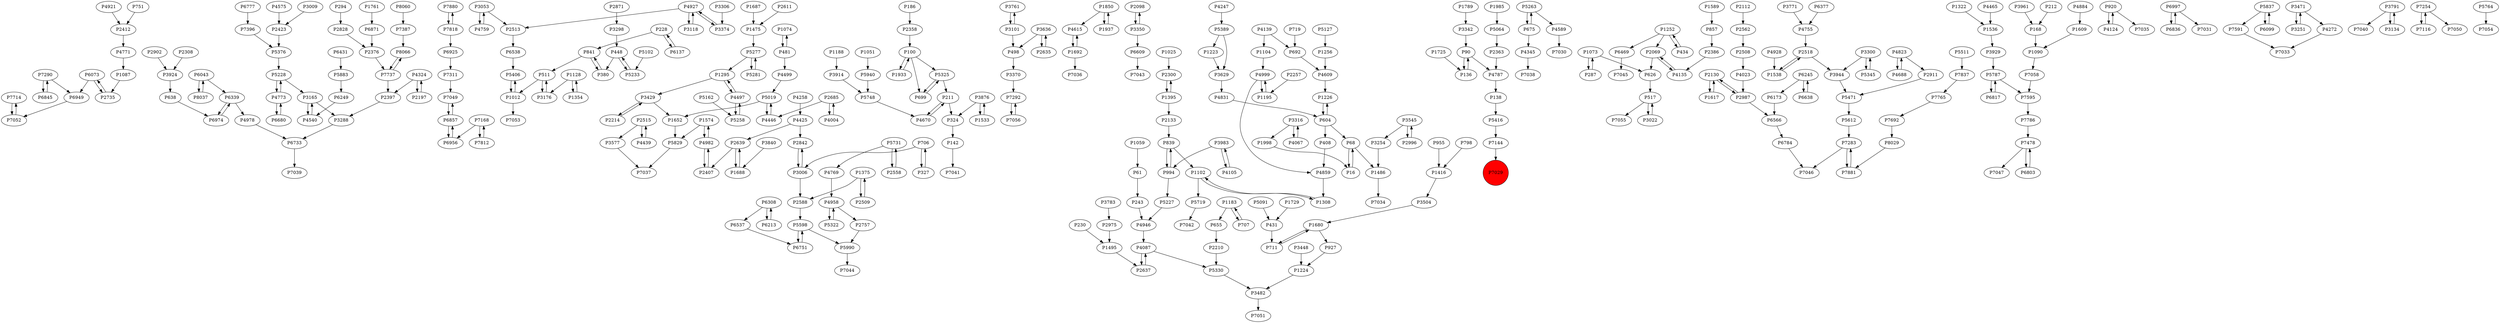 digraph {
	P7714 -> P7052
	P7387 -> P8066
	P7880 -> P7818
	P3053 -> P4759
	P1074 -> P481
	P5325 -> P699
	P2358 -> P100
	P1687 -> P1475
	P3761 -> P3101
	P1850 -> P4615
	P2098 -> P3350
	P6680 -> P4773
	P2300 -> P1395
	P4787 -> P138
	P3165 -> P3288
	P142 -> P7041
	P4575 -> P2423
	P3783 -> P2975
	P839 -> P994
	P4589 -> P7030
	P7144 -> P7029
	P1252 -> P434
	P4105 -> P3983
	P2515 -> P3577
	P1574 -> P4982
	P4499 -> P5019
	P138 -> P5416
	P2588 -> P5598
	P1761 -> P6871
	P706 -> P3006
	P4999 -> P1195
	P2130 -> P2987
	P3101 -> P498
	P2871 -> P3298
	P1059 -> P61
	P1012 -> P5406
	P5376 -> P5228
	P5019 -> P1652
	P481 -> P1074
	P6537 -> P6751
	P1322 -> P1536
	P7737 -> P8066
	P841 -> P511
	P6733 -> P7039
	P3350 -> P2098
	P228 -> P6137
	P1475 -> P5277
	P7786 -> P7478
	P4087 -> P2637
	P1692 -> P4615
	P1937 -> P1850
	P1354 -> P1128
	P626 -> P517
	P136 -> P90
	P920 -> P4124
	P68 -> P16
	P2412 -> P4771
	P6431 -> P5883
	P5883 -> P6249
	P6997 -> P6836
	P2423 -> P5376
	P3504 -> P1680
	P8066 -> P7737
	P1416 -> P3504
	P5748 -> P4670
	P3876 -> P1533
	P3009 -> P2423
	P498 -> P3370
	P7290 -> P6845
	P1188 -> P3914
	P5258 -> P4497
	P7283 -> P7881
	P3545 -> P2996
	P6245 -> P6173
	P448 -> P380
	P380 -> P841
	P4773 -> P6680
	P955 -> P1416
	P168 -> P1090
	P1256 -> P4609
	P3429 -> P1652
	P857 -> P2386
	P1789 -> P3342
	P994 -> P839
	P7812 -> P7168
	P100 -> P1933
	P6566 -> P6784
	P1295 -> P4497
	P6857 -> P7049
	P5719 -> P7042
	P3944 -> P5471
	P1680 -> P711
	P2975 -> P1495
	P2635 -> P3636
	P1725 -> P136
	P1128 -> P3176
	P3165 -> P4540
	P7478 -> P7047
	P5837 -> P7591
	P2828 -> P2376
	P7881 -> P7283
	P4004 -> P2685
	P1692 -> P7036
	P4139 -> P692
	P604 -> P1226
	P3961 -> P168
	P6803 -> P7478
	P3251 -> P3471
	P4946 -> P4087
	P3101 -> P3761
	P4497 -> P1295
	P994 -> P5227
	P1223 -> P3629
	P5322 -> P4958
	P6751 -> P5598
	P327 -> P706
	P707 -> P1183
	P4124 -> P920
	P1933 -> P100
	P3929 -> P5787
	P16 -> P68
	P1224 -> P3482
	P4831 -> P604
	P5990 -> P7044
	P1183 -> P655
	P4999 -> P4859
	P1617 -> P2130
	P3118 -> P4927
	P2376 -> P7737
	P5829 -> P7037
	P2069 -> P626
	P1609 -> P1090
	P2639 -> P1688
	P68 -> P1486
	P1195 -> P4999
	P1090 -> P7058
	P4823 -> P2911
	P1295 -> P3429
	P5471 -> P5612
	P798 -> P1416
	P1025 -> P2300
	P7837 -> P7765
	P7478 -> P6803
	P7049 -> P6857
	P1102 -> P5719
	P90 -> P136
	P841 -> P380
	P1688 -> P2639
	P5228 -> P4773
	P90 -> P4787
	P920 -> P7035
	P7595 -> P7786
	P5787 -> P7595
	P1073 -> P626
	P6073 -> P2735
	P5281 -> P5277
	P7058 -> P7595
	P604 -> P68
	P3176 -> P511
	P1252 -> P2069
	P6956 -> P6857
	P4771 -> P1087
	P7692 -> P8029
	P4755 -> P2518
	P5731 -> P4769
	P5019 -> P4446
	P6308 -> P6213
	P4139 -> P1104
	P1183 -> P707
	P6339 -> P4978
	P3448 -> P1224
	P1087 -> P2735
	P4759 -> P3053
	P61 -> P243
	P6845 -> P7290
	P186 -> P2358
	P4670 -> P211
	P7591 -> P7033
	P692 -> P4609
	P5389 -> P1223
	P1589 -> P857
	P6073 -> P6949
	P230 -> P1495
	P5277 -> P5281
	P8060 -> P7387
	P517 -> P7055
	P408 -> P4859
	P4135 -> P2069
	P8037 -> P6043
	P4609 -> P1226
	P5228 -> P3165
	P675 -> P4345
	P1536 -> P3929
	P3482 -> P7051
	P6997 -> P7031
	P6857 -> P6956
	P2562 -> P2508
	P5064 -> P2363
	P4087 -> P5330
	P3636 -> P2635
	P4958 -> P5322
	P5511 -> P7837
	P2214 -> P3429
	P1985 -> P5064
	P100 -> P699
	P4067 -> P3316
	P7168 -> P7812
	P4258 -> P4425
	P6043 -> P8037
	P3545 -> P3254
	P6469 -> P7045
	P5787 -> P6817
	P448 -> P5233
	P5233 -> P448
	P3288 -> P6733
	P5277 -> P1295
	P1073 -> P287
	P5162 -> P5258
	P1395 -> P2133
	P3471 -> P4272
	P4688 -> P4823
	P7056 -> P7292
	P5731 -> P2558
	P2685 -> P4446
	P1729 -> P431
	P6213 -> P6308
	P5325 -> P211
	P1051 -> P5940
	P6043 -> P6339
	P2685 -> P4004
	P4465 -> P1536
	P3791 -> P7040
	P4859 -> P1308
	P2911 -> P5471
	P3771 -> P4755
	P2513 -> P6538
	P2987 -> P6566
	P5612 -> P7283
	P8029 -> P7881
	P5598 -> P6751
	P2987 -> P2130
	P3914 -> P5748
	P7254 -> P7116
	P7818 -> P7880
	P7818 -> P6925
	P2386 -> P4135
	P434 -> P1252
	P4982 -> P2407
	P5127 -> P1256
	P3636 -> P498
	P1652 -> P5829
	P839 -> P1102
	P100 -> P5325
	P7292 -> P7056
	P3022 -> P517
	P3298 -> P448
	P4247 -> P5389
	P706 -> P327
	P6609 -> P7043
	P4927 -> P3374
	P4982 -> P1574
	P4928 -> P1538
	P2515 -> P4439
	P1538 -> P2518
	P2130 -> P1617
	P2996 -> P3545
	P1102 -> P1308
	P1252 -> P6469
	P638 -> P6974
	P1574 -> P5829
	P7311 -> P7049
	P3370 -> P7292
	P6173 -> P6566
	P6099 -> P5837
	P1226 -> P604
	P4921 -> P2412
	P3006 -> P2588
	P4446 -> P5019
	P3316 -> P1998
	P2397 -> P3288
	P3342 -> P90
	P4927 -> P2513
	P5764 -> P7054
	P7396 -> P5376
	P6974 -> P6339
	P511 -> P3176
	P3983 -> P994
	P7737 -> P2397
	P4823 -> P4688
	P6949 -> P7052
	P4773 -> P5228
	P4345 -> P7038
	P294 -> P2828
	P2902 -> P3924
	P7254 -> P7050
	P3053 -> P2513
	P3471 -> P3251
	P1375 -> P2509
	P1495 -> P2637
	P4324 -> P2397
	P1395 -> P2300
	P6777 -> P7396
	P3300 -> P5345
	P3983 -> P4105
	P6245 -> P6638
	P1486 -> P7034
	P751 -> P2412
	P5263 -> P4589
	P3429 -> P2214
	P4324 -> P2197
	P211 -> P324
	P927 -> P1224
	P6817 -> P5787
	P6249 -> P4540
	P6308 -> P6537
	P5102 -> P5233
	P1533 -> P3876
	P7052 -> P7714
	P4615 -> P1692
	P287 -> P1073
	P7283 -> P7046
	P6925 -> P7311
	P324 -> P142
	P2363 -> P4787
	P3254 -> P1486
	P2611 -> P1475
	P2308 -> P3924
	P228 -> P841
	P5416 -> P7144
	P1308 -> P1102
	P431 -> P711
	P2210 -> P5330
	P3924 -> P638
	P675 -> P5263
	P3350 -> P6609
	P5389 -> P3629
	P4439 -> P2515
	P4023 -> P2987
	P4927 -> P3118
	P4425 -> P2842
	P5263 -> P675
	P2112 -> P2562
	P7290 -> P6949
	P3134 -> P3791
	P511 -> P1012
	P3374 -> P4927
	P4425 -> P2639
	P3577 -> P7037
	P5598 -> P5990
	P6871 -> P2376
	P2757 -> P5990
	P1998 -> P16
	P3876 -> P324
	P5091 -> P431
	P5227 -> P4946
	P4769 -> P4958
	P7116 -> P7254
	P699 -> P5325
	P3629 -> P4831
	P2197 -> P4324
	P2407 -> P4982
	P481 -> P4499
	P3791 -> P3134
	P3006 -> P2842
	P6784 -> P7046
	P1128 -> P1354
	P4272 -> P7033
	P6339 -> P6974
	P243 -> P4946
	P2518 -> P3944
	P6836 -> P6997
	P7765 -> P7692
	P2509 -> P1375
	P719 -> P692
	P2637 -> P4087
	P6377 -> P4755
	P2735 -> P6073
	P6638 -> P6245
	P2518 -> P1538
	P6137 -> P228
	P1012 -> P7053
	P2639 -> P2407
	P4958 -> P2757
	P1850 -> P1937
	P4497 -> P5258
	P517 -> P3022
	P7168 -> P6956
	P212 -> P168
	P1680 -> P927
	P4978 -> P6733
	P1104 -> P4999
	P1375 -> P2588
	P4884 -> P1609
	P5837 -> P6099
	P2257 -> P1195
	P711 -> P1680
	P2133 -> P839
	P2842 -> P3006
	P604 -> P408
	P5345 -> P3300
	P2558 -> P5731
	P2069 -> P4135
	P3306 -> P3374
	P5330 -> P3482
	P5406 -> P1012
	P3316 -> P4067
	P3840 -> P1688
	P2508 -> P4023
	P211 -> P4670
	P4540 -> P3165
	P5940 -> P5748
	P3300 -> P3944
	P655 -> P2210
	P6538 -> P5406
	P7029 [shape=circle]
	P7029 [style=filled]
	P7029 [fillcolor=red]
}